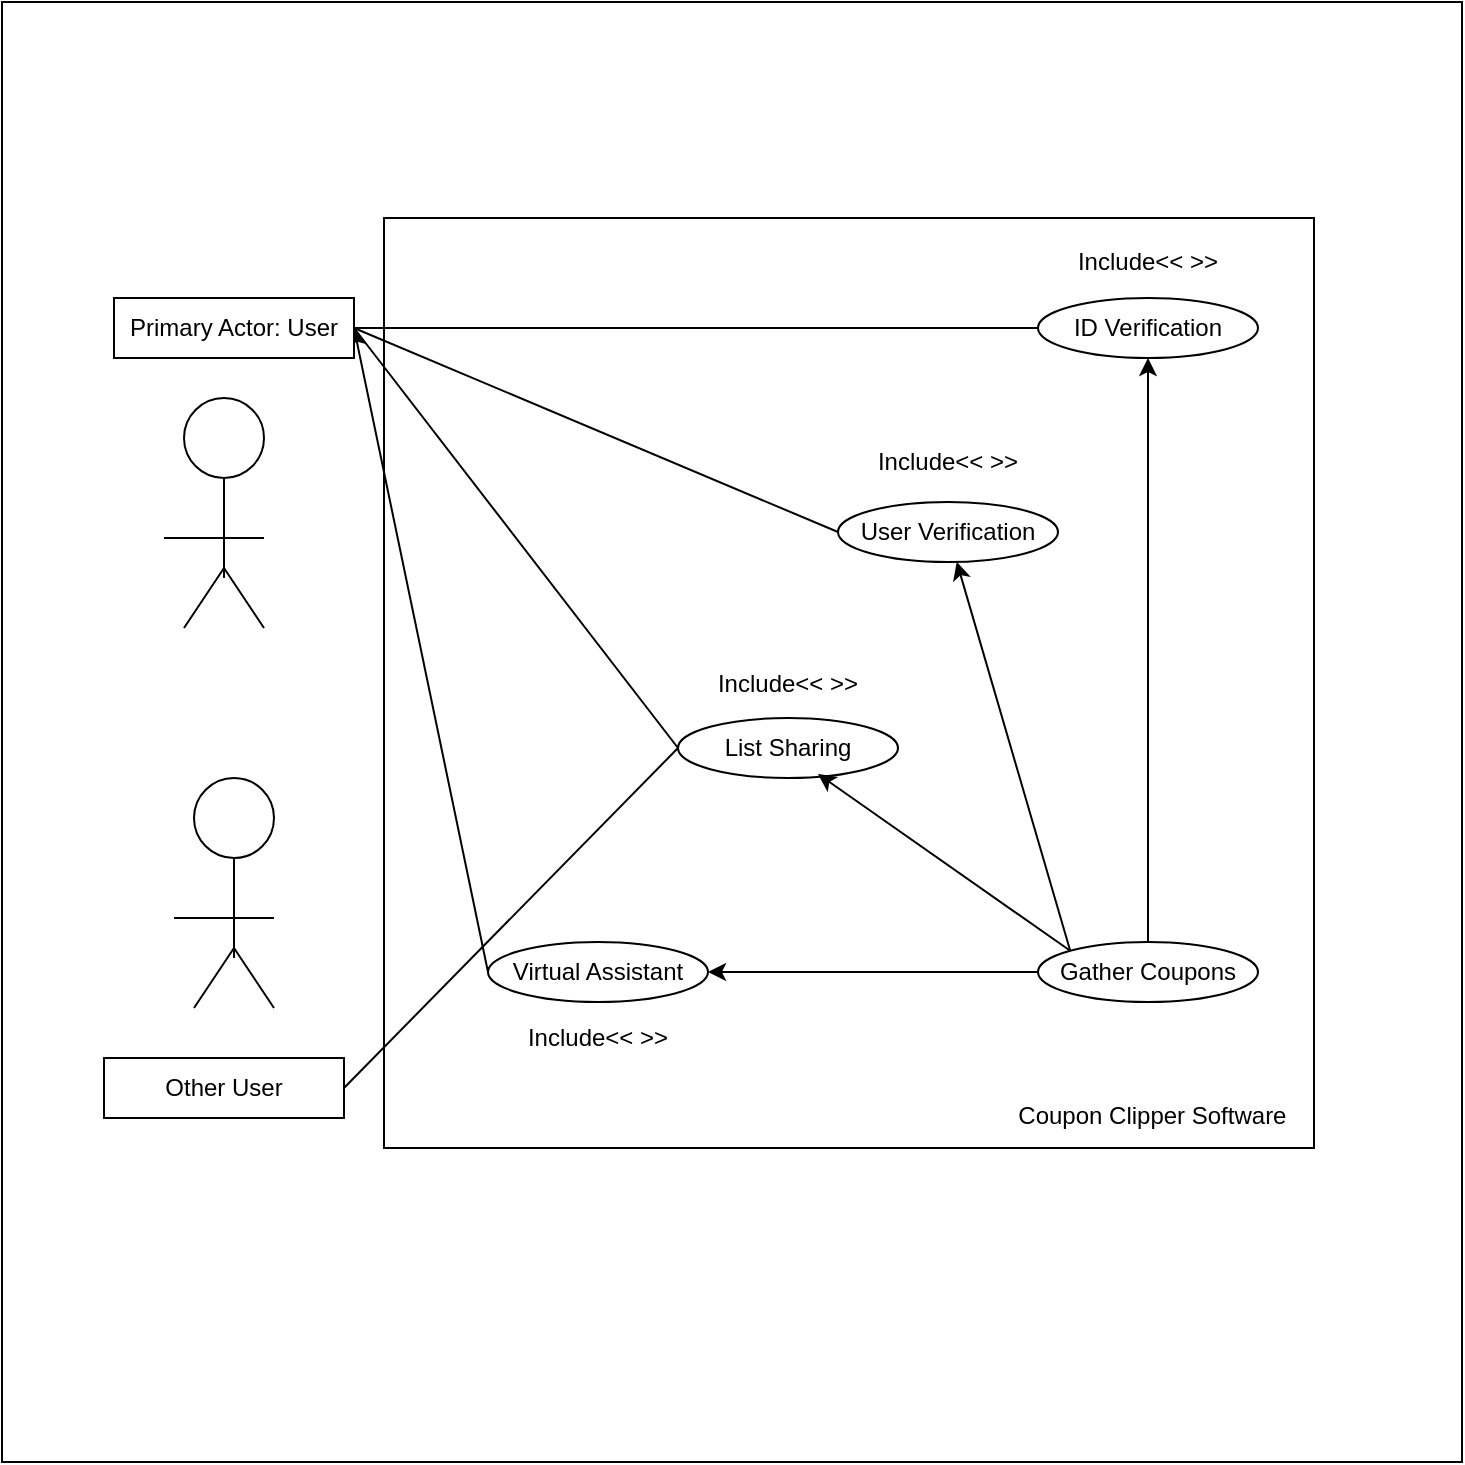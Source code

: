 <mxfile version="22.0.4" type="google">
  <diagram name="Page-1" id="4dWl3C3BqsDxm5pRTNil">
    <mxGraphModel grid="1" page="1" gridSize="10" guides="1" tooltips="1" connect="1" arrows="1" fold="1" pageScale="1" pageWidth="850" pageHeight="1100" math="0" shadow="0">
      <root>
        <mxCell id="0" />
        <mxCell id="1" parent="0" />
        <mxCell id="tPHH5LvpKrj1Zh-4ouin-3" value="&lt;br&gt;&lt;br&gt;&lt;br&gt;&lt;br&gt;&lt;br&gt;&lt;br&gt;&lt;br&gt;&lt;br&gt;&lt;br&gt;&lt;br&gt;&lt;br&gt;&lt;br&gt;&lt;br&gt;&lt;br&gt;&lt;br&gt;&lt;br&gt;&lt;br&gt;&lt;br&gt;&lt;br&gt;&lt;br&gt;&lt;br&gt;&lt;br&gt;&lt;br&gt;&lt;br&gt;&lt;br&gt;&lt;br&gt;&lt;br&gt;&lt;br&gt;&lt;br&gt;&lt;br&gt;&lt;div style=&quot;text-align: left;&quot;&gt;&lt;span style=&quot;background-color: initial;&quot;&gt;&amp;nbsp; &amp;nbsp; &amp;nbsp; &amp;nbsp; &amp;nbsp; &amp;nbsp; &amp;nbsp; &amp;nbsp; &amp;nbsp; &amp;nbsp; &amp;nbsp; &amp;nbsp; &amp;nbsp; &amp;nbsp; &amp;nbsp; &amp;nbsp; &amp;nbsp; &amp;nbsp; &amp;nbsp; &amp;nbsp; &amp;nbsp; &amp;nbsp; &amp;nbsp; &amp;nbsp; &amp;nbsp; &amp;nbsp; &amp;nbsp; &amp;nbsp; &amp;nbsp; &amp;nbsp; &amp;nbsp; &amp;nbsp; &amp;nbsp; &amp;nbsp; &amp;nbsp; &amp;nbsp; &amp;nbsp; &amp;nbsp; &amp;nbsp; &amp;nbsp; &amp;nbsp; &amp;nbsp; &amp;nbsp; &amp;nbsp; &amp;nbsp; &amp;nbsp;Coupon Clipper Software&lt;/span&gt;&lt;br&gt;&lt;/div&gt;" style="whiteSpace=wrap;html=1;aspect=fixed;" vertex="1" parent="1">
          <mxGeometry x="263" y="318" width="465" height="465" as="geometry" />
        </mxCell>
        <mxCell id="djFXQgbhYTGaP2w8ebFR-4" style="rounded=0;orthogonalLoop=1;jettySize=auto;html=1;exitX=0;exitY=0.5;exitDx=0;exitDy=0;entryX=1;entryY=0.5;entryDx=0;entryDy=0;" edge="1" parent="1" source="tPHH5LvpKrj1Zh-4ouin-7" target="iZROIlO5ZiA8TIDN6EyB-11">
          <mxGeometry relative="1" as="geometry" />
        </mxCell>
        <mxCell id="tPHH5LvpKrj1Zh-4ouin-7" value="Virtual Assistant" style="ellipse;whiteSpace=wrap;html=1;" vertex="1" parent="1">
          <mxGeometry x="315" y="680" width="110" height="30" as="geometry" />
        </mxCell>
        <mxCell id="tPHH5LvpKrj1Zh-4ouin-12" value="User Verification" style="ellipse;whiteSpace=wrap;html=1;" vertex="1" parent="1">
          <mxGeometry x="490" y="460" width="110" height="30" as="geometry" />
        </mxCell>
        <mxCell id="tPHH5LvpKrj1Zh-4ouin-13" value="ID Verification" style="ellipse;whiteSpace=wrap;html=1;" vertex="1" parent="1">
          <mxGeometry x="590" y="358" width="110" height="30" as="geometry" />
        </mxCell>
        <mxCell id="tPHH5LvpKrj1Zh-4ouin-14" value="List Sharing" style="ellipse;whiteSpace=wrap;html=1;" vertex="1" parent="1">
          <mxGeometry x="410" y="568" width="110" height="30" as="geometry" />
        </mxCell>
        <mxCell id="iZROIlO5ZiA8TIDN6EyB-1" value="" style="ellipse;whiteSpace=wrap;html=1;aspect=fixed;" vertex="1" parent="1">
          <mxGeometry x="163" y="408" width="40" height="40" as="geometry" />
        </mxCell>
        <mxCell id="iZROIlO5ZiA8TIDN6EyB-2" value="" style="endArrow=none;html=1;rounded=0;" edge="1" parent="1">
          <mxGeometry width="50" height="50" relative="1" as="geometry">
            <mxPoint x="183" y="498" as="sourcePoint" />
            <mxPoint x="183" y="448" as="targetPoint" />
          </mxGeometry>
        </mxCell>
        <mxCell id="iZROIlO5ZiA8TIDN6EyB-4" value="" style="endArrow=none;html=1;rounded=0;" edge="1" parent="1">
          <mxGeometry width="50" height="50" relative="1" as="geometry">
            <mxPoint x="203" y="478" as="sourcePoint" />
            <mxPoint x="153" y="478" as="targetPoint" />
          </mxGeometry>
        </mxCell>
        <mxCell id="iZROIlO5ZiA8TIDN6EyB-5" value="" style="endArrow=none;html=1;rounded=0;" edge="1" parent="1">
          <mxGeometry width="50" height="50" relative="1" as="geometry">
            <mxPoint x="203" y="523" as="sourcePoint" />
            <mxPoint x="163" y="523" as="targetPoint" />
            <Array as="points">
              <mxPoint x="183" y="493" />
            </Array>
          </mxGeometry>
        </mxCell>
        <mxCell id="iZROIlO5ZiA8TIDN6EyB-7" value="" style="ellipse;whiteSpace=wrap;html=1;aspect=fixed;" vertex="1" parent="1">
          <mxGeometry x="168" y="598" width="40" height="40" as="geometry" />
        </mxCell>
        <mxCell id="iZROIlO5ZiA8TIDN6EyB-8" value="" style="endArrow=none;html=1;rounded=0;" edge="1" parent="1">
          <mxGeometry width="50" height="50" relative="1" as="geometry">
            <mxPoint x="188" y="688" as="sourcePoint" />
            <mxPoint x="188" y="638" as="targetPoint" />
          </mxGeometry>
        </mxCell>
        <mxCell id="iZROIlO5ZiA8TIDN6EyB-9" value="" style="endArrow=none;html=1;rounded=0;" edge="1" parent="1">
          <mxGeometry width="50" height="50" relative="1" as="geometry">
            <mxPoint x="208" y="668" as="sourcePoint" />
            <mxPoint x="158" y="668" as="targetPoint" />
          </mxGeometry>
        </mxCell>
        <mxCell id="iZROIlO5ZiA8TIDN6EyB-10" value="" style="endArrow=none;html=1;rounded=0;" edge="1" parent="1">
          <mxGeometry width="50" height="50" relative="1" as="geometry">
            <mxPoint x="208" y="713" as="sourcePoint" />
            <mxPoint x="168" y="713" as="targetPoint" />
            <Array as="points">
              <mxPoint x="188" y="683" />
            </Array>
          </mxGeometry>
        </mxCell>
        <mxCell id="iZROIlO5ZiA8TIDN6EyB-16" style="rounded=0;orthogonalLoop=1;jettySize=auto;html=1;exitX=1;exitY=0.5;exitDx=0;exitDy=0;entryX=0;entryY=0.5;entryDx=0;entryDy=0;endArrow=none;endFill=0;" edge="1" parent="1" source="iZROIlO5ZiA8TIDN6EyB-11" target="tPHH5LvpKrj1Zh-4ouin-13">
          <mxGeometry relative="1" as="geometry" />
        </mxCell>
        <mxCell id="djFXQgbhYTGaP2w8ebFR-2" style="rounded=0;orthogonalLoop=1;jettySize=auto;html=1;exitX=1;exitY=0.5;exitDx=0;exitDy=0;entryX=0;entryY=0.5;entryDx=0;entryDy=0;endArrow=none;endFill=0;" edge="1" parent="1" source="iZROIlO5ZiA8TIDN6EyB-11" target="tPHH5LvpKrj1Zh-4ouin-12">
          <mxGeometry relative="1" as="geometry" />
        </mxCell>
        <mxCell id="djFXQgbhYTGaP2w8ebFR-3" style="rounded=0;orthogonalLoop=1;jettySize=auto;html=1;exitX=1;exitY=0.5;exitDx=0;exitDy=0;entryX=0;entryY=0.5;entryDx=0;entryDy=0;endArrow=none;endFill=0;" edge="1" parent="1" source="iZROIlO5ZiA8TIDN6EyB-11" target="tPHH5LvpKrj1Zh-4ouin-14">
          <mxGeometry relative="1" as="geometry" />
        </mxCell>
        <mxCell id="iZROIlO5ZiA8TIDN6EyB-11" value="Primary Actor: User" style="rounded=0;whiteSpace=wrap;html=1;" vertex="1" parent="1">
          <mxGeometry x="128" y="358" width="120" height="30" as="geometry" />
        </mxCell>
        <mxCell id="djFXQgbhYTGaP2w8ebFR-16" style="rounded=0;orthogonalLoop=1;jettySize=auto;html=1;exitX=1;exitY=0.5;exitDx=0;exitDy=0;entryX=0;entryY=0.5;entryDx=0;entryDy=0;endArrow=none;endFill=0;" edge="1" parent="1" source="iZROIlO5ZiA8TIDN6EyB-12" target="tPHH5LvpKrj1Zh-4ouin-14">
          <mxGeometry relative="1" as="geometry" />
        </mxCell>
        <mxCell id="iZROIlO5ZiA8TIDN6EyB-12" value="Other User" style="rounded=0;whiteSpace=wrap;html=1;" vertex="1" parent="1">
          <mxGeometry x="123" y="738" width="120" height="30" as="geometry" />
        </mxCell>
        <mxCell id="djFXQgbhYTGaP2w8ebFR-6" style="edgeStyle=orthogonalEdgeStyle;rounded=0;orthogonalLoop=1;jettySize=auto;html=1;exitX=0.5;exitY=0;exitDx=0;exitDy=0;entryX=0.5;entryY=1;entryDx=0;entryDy=0;" edge="1" parent="1" source="djFXQgbhYTGaP2w8ebFR-1" target="tPHH5LvpKrj1Zh-4ouin-13">
          <mxGeometry relative="1" as="geometry" />
        </mxCell>
        <mxCell id="djFXQgbhYTGaP2w8ebFR-7" style="edgeStyle=orthogonalEdgeStyle;rounded=0;orthogonalLoop=1;jettySize=auto;html=1;exitX=0;exitY=0.5;exitDx=0;exitDy=0;entryX=1;entryY=0.5;entryDx=0;entryDy=0;" edge="1" parent="1" source="djFXQgbhYTGaP2w8ebFR-1" target="tPHH5LvpKrj1Zh-4ouin-7">
          <mxGeometry relative="1" as="geometry" />
        </mxCell>
        <mxCell id="djFXQgbhYTGaP2w8ebFR-8" style="rounded=0;orthogonalLoop=1;jettySize=auto;html=1;exitX=0;exitY=0;exitDx=0;exitDy=0;" edge="1" parent="1" source="djFXQgbhYTGaP2w8ebFR-1" target="tPHH5LvpKrj1Zh-4ouin-12">
          <mxGeometry relative="1" as="geometry" />
        </mxCell>
        <mxCell id="djFXQgbhYTGaP2w8ebFR-1" value="Gather Coupons" style="ellipse;whiteSpace=wrap;html=1;" vertex="1" parent="1">
          <mxGeometry x="590" y="680" width="110" height="30" as="geometry" />
        </mxCell>
        <mxCell id="djFXQgbhYTGaP2w8ebFR-9" style="rounded=0;orthogonalLoop=1;jettySize=auto;html=1;exitX=0;exitY=0;exitDx=0;exitDy=0;entryX=0.636;entryY=0.933;entryDx=0;entryDy=0;entryPerimeter=0;" edge="1" parent="1" source="djFXQgbhYTGaP2w8ebFR-1" target="tPHH5LvpKrj1Zh-4ouin-14">
          <mxGeometry relative="1" as="geometry" />
        </mxCell>
        <mxCell id="djFXQgbhYTGaP2w8ebFR-10" value="Include&amp;lt;&amp;lt; &amp;gt;&amp;gt;" style="rounded=0;whiteSpace=wrap;html=1;strokeColor=none;" vertex="1" parent="1">
          <mxGeometry x="605" y="330" width="80" height="20" as="geometry" />
        </mxCell>
        <mxCell id="djFXQgbhYTGaP2w8ebFR-11" value="Include&amp;lt;&amp;lt; &amp;gt;&amp;gt;" style="rounded=0;whiteSpace=wrap;html=1;strokeColor=none;" vertex="1" parent="1">
          <mxGeometry x="505" y="430" width="80" height="20" as="geometry" />
        </mxCell>
        <mxCell id="djFXQgbhYTGaP2w8ebFR-12" value="Include&amp;lt;&amp;lt; &amp;gt;&amp;gt;" style="rounded=0;whiteSpace=wrap;html=1;strokeColor=none;" vertex="1" parent="1">
          <mxGeometry x="425" y="540.5" width="80" height="20" as="geometry" />
        </mxCell>
        <mxCell id="djFXQgbhYTGaP2w8ebFR-13" value="Include&amp;lt;&amp;lt; &amp;gt;&amp;gt;" style="rounded=0;whiteSpace=wrap;html=1;strokeColor=none;" vertex="1" parent="1">
          <mxGeometry x="330" y="718" width="80" height="20" as="geometry" />
        </mxCell>
        <mxCell id="djFXQgbhYTGaP2w8ebFR-17" value="" style="whiteSpace=wrap;html=1;aspect=fixed;fillColor=none;" vertex="1" parent="1">
          <mxGeometry x="72" y="210" width="730" height="730" as="geometry" />
        </mxCell>
      </root>
    </mxGraphModel>
  </diagram>
</mxfile>
